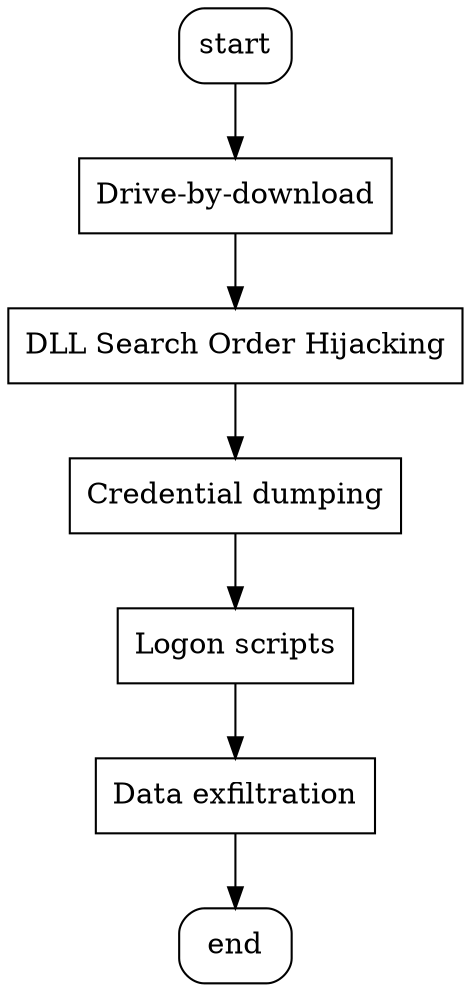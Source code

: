 digraph more029 {
	// nodes
	1[label="start",shape=box,style=rounded];
	2[label="Drive-by-download",shape=box];
		//P1//
	3[label="DLL Search Order Hijacking",shape=box];
		//P2;F1;P3
		//P1=>P2;P2->F1;F1->P3//
	4[label="Credential dumping",shape=box];
		//P4
		//P3=>P4//
	5[label="Logon scripts",shape=box];
		//P5;F2
		//P4=>P5//
	6[label="Data exfiltration",shape=box];
		//P6;F3
		//P5=>P6;F3->P6//
	7[label="end",shape=box,style=rounded];

	// edges
	1->2->3->4->5->6->7
}
